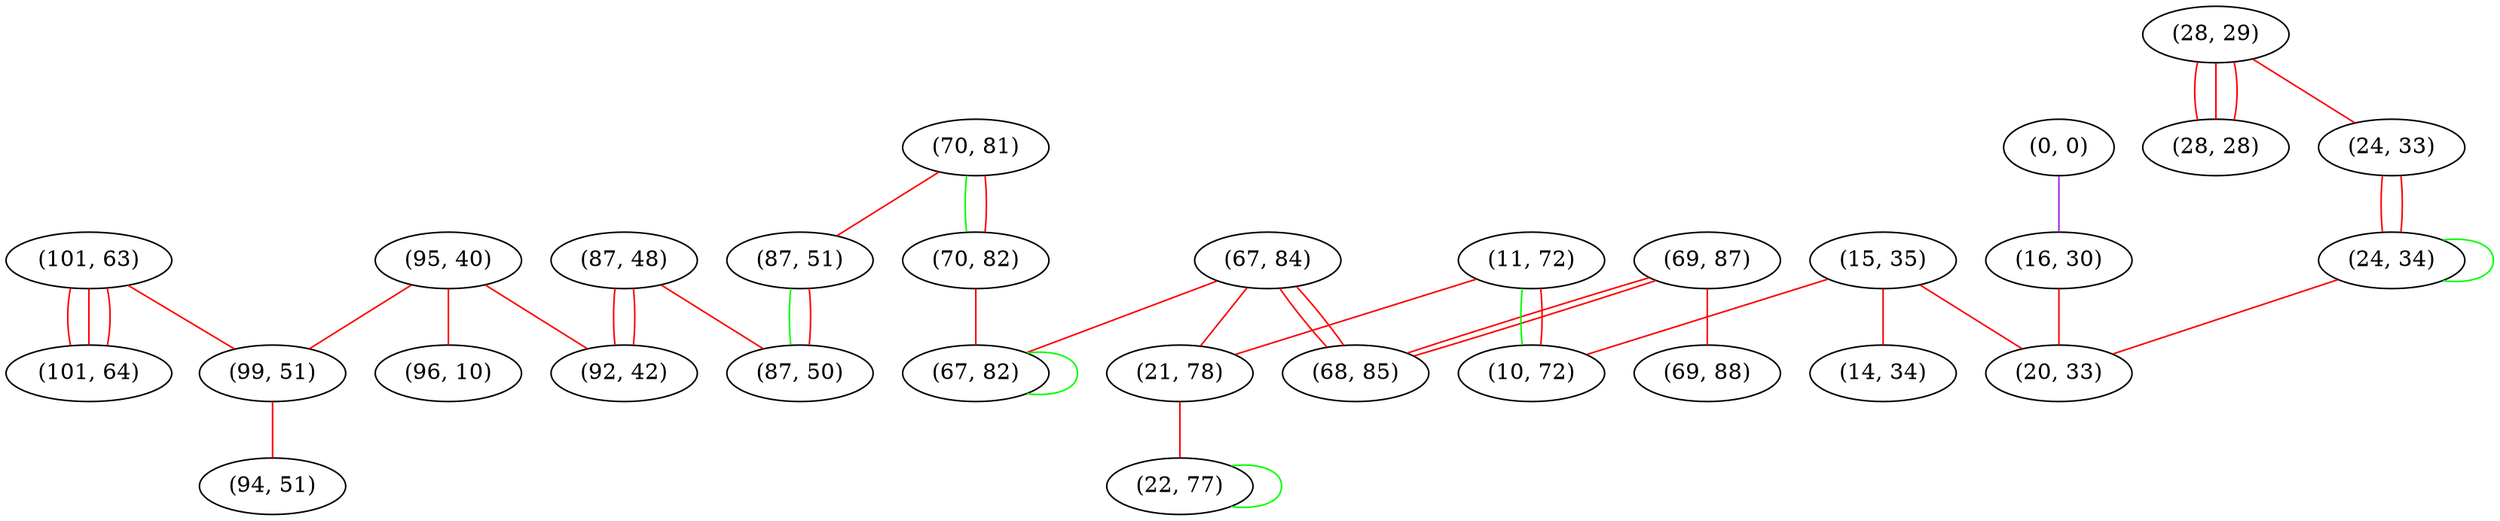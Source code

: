 graph "" {
"(101, 63)";
"(28, 29)";
"(0, 0)";
"(24, 33)";
"(70, 81)";
"(69, 87)";
"(87, 48)";
"(11, 72)";
"(15, 35)";
"(67, 84)";
"(24, 34)";
"(14, 34)";
"(21, 78)";
"(87, 51)";
"(70, 82)";
"(95, 40)";
"(22, 77)";
"(16, 30)";
"(69, 88)";
"(99, 51)";
"(101, 64)";
"(94, 51)";
"(87, 50)";
"(10, 72)";
"(92, 42)";
"(28, 28)";
"(20, 33)";
"(67, 82)";
"(96, 10)";
"(68, 85)";
"(101, 63)" -- "(99, 51)"  [color=red, key=0, weight=1];
"(101, 63)" -- "(101, 64)"  [color=red, key=0, weight=1];
"(101, 63)" -- "(101, 64)"  [color=red, key=1, weight=1];
"(101, 63)" -- "(101, 64)"  [color=red, key=2, weight=1];
"(28, 29)" -- "(24, 33)"  [color=red, key=0, weight=1];
"(28, 29)" -- "(28, 28)"  [color=red, key=0, weight=1];
"(28, 29)" -- "(28, 28)"  [color=red, key=1, weight=1];
"(28, 29)" -- "(28, 28)"  [color=red, key=2, weight=1];
"(0, 0)" -- "(16, 30)"  [color=purple, key=0, weight=4];
"(24, 33)" -- "(24, 34)"  [color=red, key=0, weight=1];
"(24, 33)" -- "(24, 34)"  [color=red, key=1, weight=1];
"(70, 81)" -- "(87, 51)"  [color=red, key=0, weight=1];
"(70, 81)" -- "(70, 82)"  [color=green, key=0, weight=2];
"(70, 81)" -- "(70, 82)"  [color=red, key=1, weight=1];
"(69, 87)" -- "(68, 85)"  [color=red, key=0, weight=1];
"(69, 87)" -- "(68, 85)"  [color=red, key=1, weight=1];
"(69, 87)" -- "(69, 88)"  [color=red, key=0, weight=1];
"(87, 48)" -- "(92, 42)"  [color=red, key=0, weight=1];
"(87, 48)" -- "(92, 42)"  [color=red, key=1, weight=1];
"(87, 48)" -- "(87, 50)"  [color=red, key=0, weight=1];
"(11, 72)" -- "(21, 78)"  [color=red, key=0, weight=1];
"(11, 72)" -- "(10, 72)"  [color=green, key=0, weight=2];
"(11, 72)" -- "(10, 72)"  [color=red, key=1, weight=1];
"(15, 35)" -- "(10, 72)"  [color=red, key=0, weight=1];
"(15, 35)" -- "(14, 34)"  [color=red, key=0, weight=1];
"(15, 35)" -- "(20, 33)"  [color=red, key=0, weight=1];
"(67, 84)" -- "(21, 78)"  [color=red, key=0, weight=1];
"(67, 84)" -- "(68, 85)"  [color=red, key=0, weight=1];
"(67, 84)" -- "(68, 85)"  [color=red, key=1, weight=1];
"(67, 84)" -- "(67, 82)"  [color=red, key=0, weight=1];
"(24, 34)" -- "(20, 33)"  [color=red, key=0, weight=1];
"(24, 34)" -- "(24, 34)"  [color=green, key=0, weight=2];
"(21, 78)" -- "(22, 77)"  [color=red, key=0, weight=1];
"(87, 51)" -- "(87, 50)"  [color=green, key=0, weight=2];
"(87, 51)" -- "(87, 50)"  [color=red, key=1, weight=1];
"(70, 82)" -- "(67, 82)"  [color=red, key=0, weight=1];
"(95, 40)" -- "(92, 42)"  [color=red, key=0, weight=1];
"(95, 40)" -- "(99, 51)"  [color=red, key=0, weight=1];
"(95, 40)" -- "(96, 10)"  [color=red, key=0, weight=1];
"(22, 77)" -- "(22, 77)"  [color=green, key=0, weight=2];
"(16, 30)" -- "(20, 33)"  [color=red, key=0, weight=1];
"(99, 51)" -- "(94, 51)"  [color=red, key=0, weight=1];
"(67, 82)" -- "(67, 82)"  [color=green, key=0, weight=2];
}
